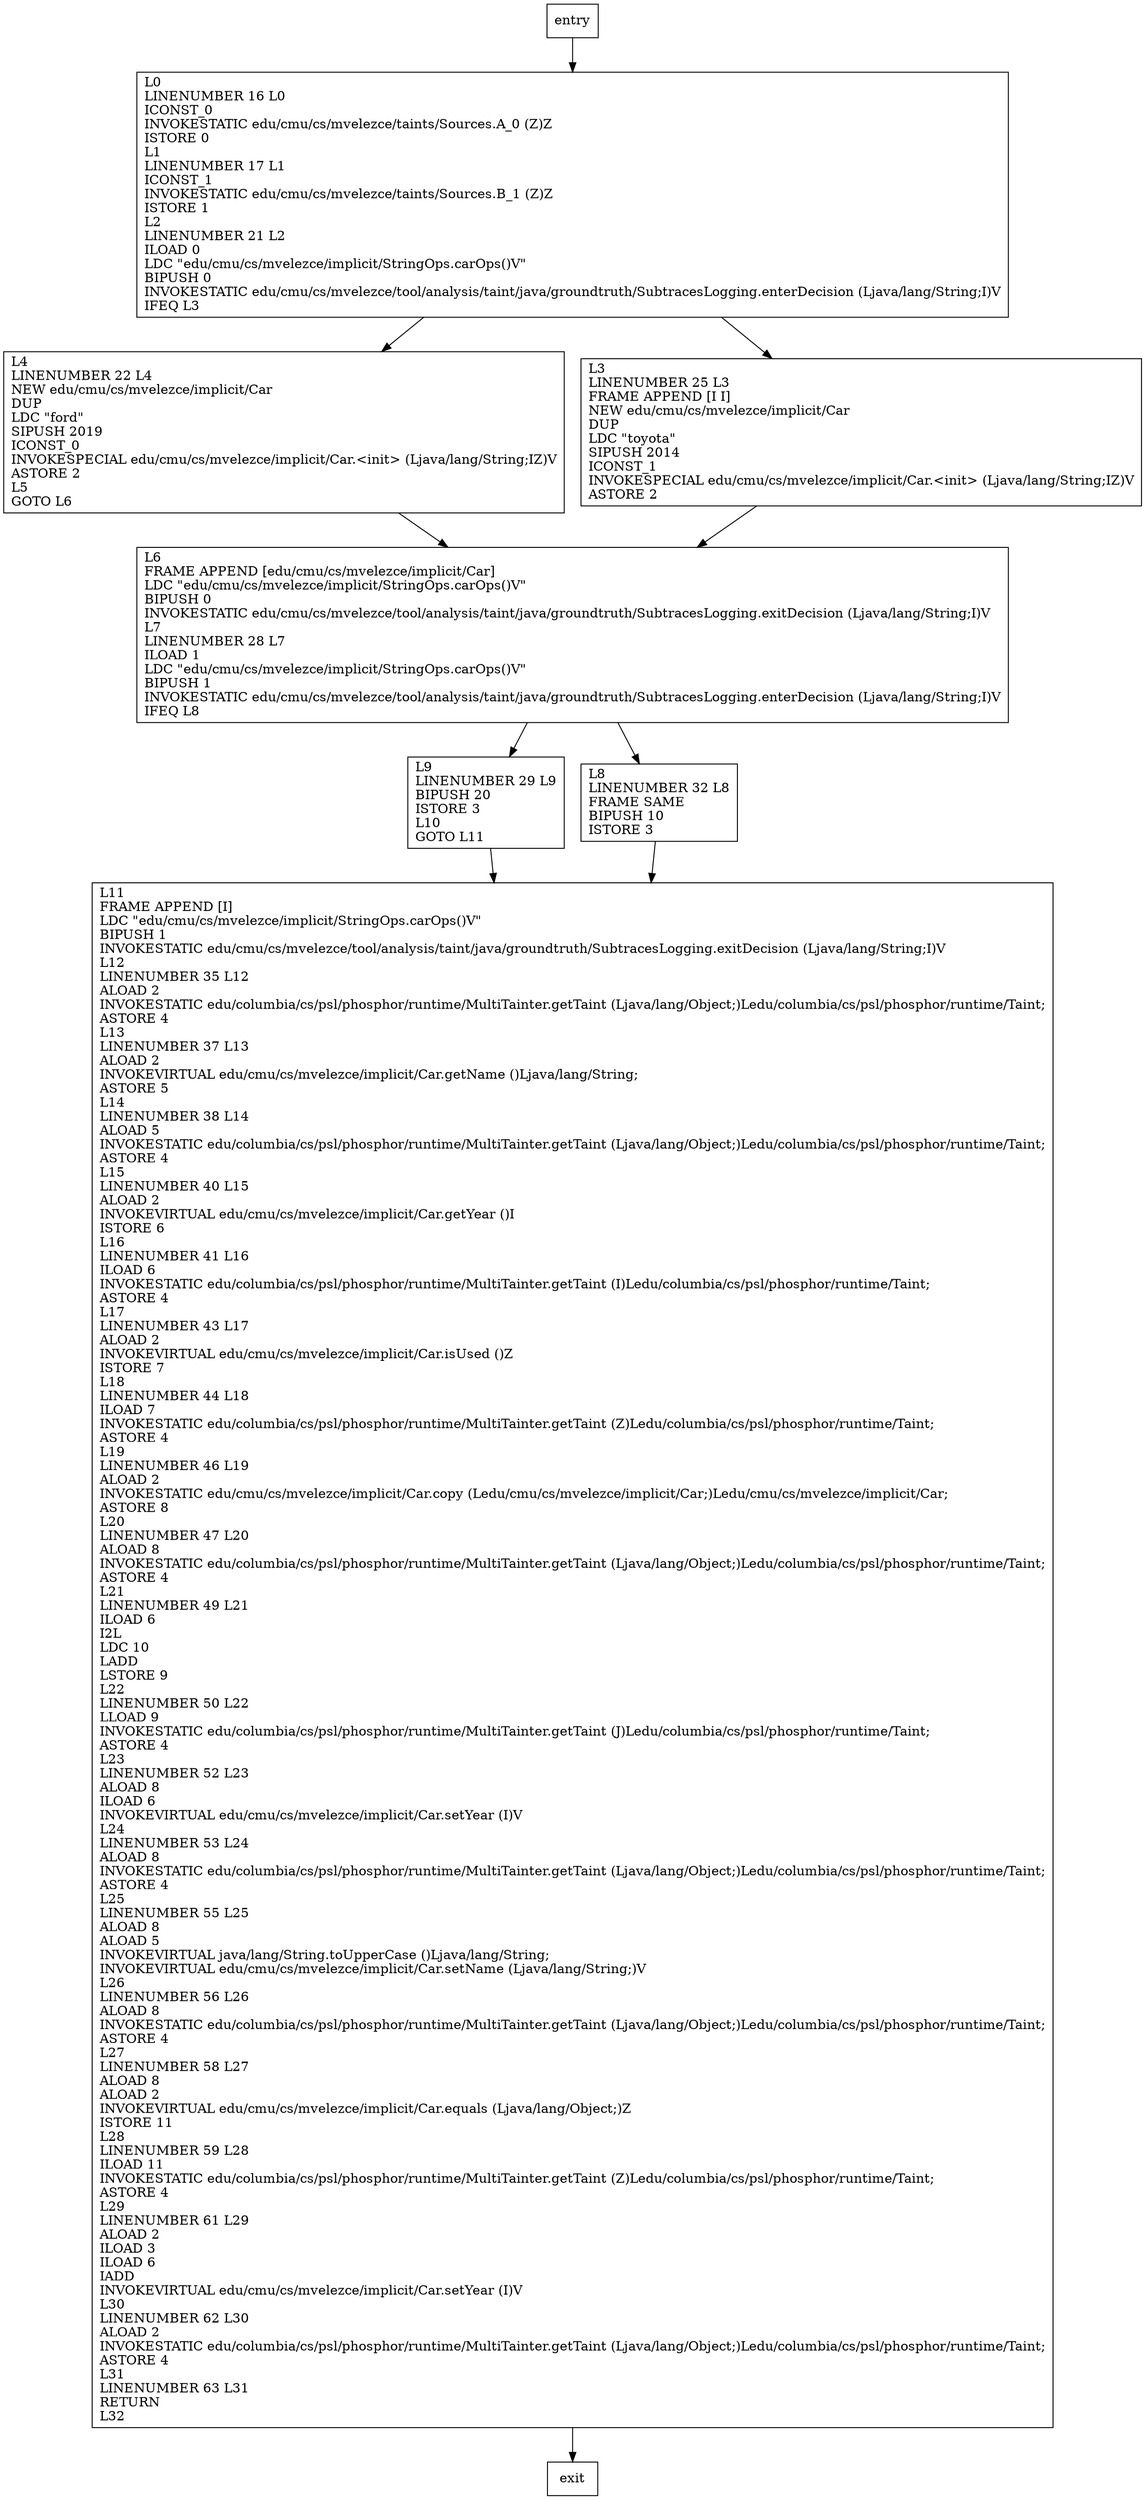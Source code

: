 digraph carOps {
node [shape=record];
138708980 [label="L9\lLINENUMBER 29 L9\lBIPUSH 20\lISTORE 3\lL10\lGOTO L11\l"];
1403649277 [label="L4\lLINENUMBER 22 L4\lNEW edu/cmu/cs/mvelezce/implicit/Car\lDUP\lLDC \"ford\"\lSIPUSH 2019\lICONST_0\lINVOKESPECIAL edu/cmu/cs/mvelezce/implicit/Car.\<init\> (Ljava/lang/String;IZ)V\lASTORE 2\lL5\lGOTO L6\l"];
1917149817 [label="L0\lLINENUMBER 16 L0\lICONST_0\lINVOKESTATIC edu/cmu/cs/mvelezce/taints/Sources.A_0 (Z)Z\lISTORE 0\lL1\lLINENUMBER 17 L1\lICONST_1\lINVOKESTATIC edu/cmu/cs/mvelezce/taints/Sources.B_1 (Z)Z\lISTORE 1\lL2\lLINENUMBER 21 L2\lILOAD 0\lLDC \"edu/cmu/cs/mvelezce/implicit/StringOps.carOps()V\"\lBIPUSH 0\lINVOKESTATIC edu/cmu/cs/mvelezce/tool/analysis/taint/java/groundtruth/SubtracesLogging.enterDecision (Ljava/lang/String;I)V\lIFEQ L3\l"];
337039263 [label="L8\lLINENUMBER 32 L8\lFRAME SAME\lBIPUSH 10\lISTORE 3\l"];
201069753 [label="L11\lFRAME APPEND [I]\lLDC \"edu/cmu/cs/mvelezce/implicit/StringOps.carOps()V\"\lBIPUSH 1\lINVOKESTATIC edu/cmu/cs/mvelezce/tool/analysis/taint/java/groundtruth/SubtracesLogging.exitDecision (Ljava/lang/String;I)V\lL12\lLINENUMBER 35 L12\lALOAD 2\lINVOKESTATIC edu/columbia/cs/psl/phosphor/runtime/MultiTainter.getTaint (Ljava/lang/Object;)Ledu/columbia/cs/psl/phosphor/runtime/Taint;\lASTORE 4\lL13\lLINENUMBER 37 L13\lALOAD 2\lINVOKEVIRTUAL edu/cmu/cs/mvelezce/implicit/Car.getName ()Ljava/lang/String;\lASTORE 5\lL14\lLINENUMBER 38 L14\lALOAD 5\lINVOKESTATIC edu/columbia/cs/psl/phosphor/runtime/MultiTainter.getTaint (Ljava/lang/Object;)Ledu/columbia/cs/psl/phosphor/runtime/Taint;\lASTORE 4\lL15\lLINENUMBER 40 L15\lALOAD 2\lINVOKEVIRTUAL edu/cmu/cs/mvelezce/implicit/Car.getYear ()I\lISTORE 6\lL16\lLINENUMBER 41 L16\lILOAD 6\lINVOKESTATIC edu/columbia/cs/psl/phosphor/runtime/MultiTainter.getTaint (I)Ledu/columbia/cs/psl/phosphor/runtime/Taint;\lASTORE 4\lL17\lLINENUMBER 43 L17\lALOAD 2\lINVOKEVIRTUAL edu/cmu/cs/mvelezce/implicit/Car.isUsed ()Z\lISTORE 7\lL18\lLINENUMBER 44 L18\lILOAD 7\lINVOKESTATIC edu/columbia/cs/psl/phosphor/runtime/MultiTainter.getTaint (Z)Ledu/columbia/cs/psl/phosphor/runtime/Taint;\lASTORE 4\lL19\lLINENUMBER 46 L19\lALOAD 2\lINVOKESTATIC edu/cmu/cs/mvelezce/implicit/Car.copy (Ledu/cmu/cs/mvelezce/implicit/Car;)Ledu/cmu/cs/mvelezce/implicit/Car;\lASTORE 8\lL20\lLINENUMBER 47 L20\lALOAD 8\lINVOKESTATIC edu/columbia/cs/psl/phosphor/runtime/MultiTainter.getTaint (Ljava/lang/Object;)Ledu/columbia/cs/psl/phosphor/runtime/Taint;\lASTORE 4\lL21\lLINENUMBER 49 L21\lILOAD 6\lI2L\lLDC 10\lLADD\lLSTORE 9\lL22\lLINENUMBER 50 L22\lLLOAD 9\lINVOKESTATIC edu/columbia/cs/psl/phosphor/runtime/MultiTainter.getTaint (J)Ledu/columbia/cs/psl/phosphor/runtime/Taint;\lASTORE 4\lL23\lLINENUMBER 52 L23\lALOAD 8\lILOAD 6\lINVOKEVIRTUAL edu/cmu/cs/mvelezce/implicit/Car.setYear (I)V\lL24\lLINENUMBER 53 L24\lALOAD 8\lINVOKESTATIC edu/columbia/cs/psl/phosphor/runtime/MultiTainter.getTaint (Ljava/lang/Object;)Ledu/columbia/cs/psl/phosphor/runtime/Taint;\lASTORE 4\lL25\lLINENUMBER 55 L25\lALOAD 8\lALOAD 5\lINVOKEVIRTUAL java/lang/String.toUpperCase ()Ljava/lang/String;\lINVOKEVIRTUAL edu/cmu/cs/mvelezce/implicit/Car.setName (Ljava/lang/String;)V\lL26\lLINENUMBER 56 L26\lALOAD 8\lINVOKESTATIC edu/columbia/cs/psl/phosphor/runtime/MultiTainter.getTaint (Ljava/lang/Object;)Ledu/columbia/cs/psl/phosphor/runtime/Taint;\lASTORE 4\lL27\lLINENUMBER 58 L27\lALOAD 8\lALOAD 2\lINVOKEVIRTUAL edu/cmu/cs/mvelezce/implicit/Car.equals (Ljava/lang/Object;)Z\lISTORE 11\lL28\lLINENUMBER 59 L28\lILOAD 11\lINVOKESTATIC edu/columbia/cs/psl/phosphor/runtime/MultiTainter.getTaint (Z)Ledu/columbia/cs/psl/phosphor/runtime/Taint;\lASTORE 4\lL29\lLINENUMBER 61 L29\lALOAD 2\lILOAD 3\lILOAD 6\lIADD\lINVOKEVIRTUAL edu/cmu/cs/mvelezce/implicit/Car.setYear (I)V\lL30\lLINENUMBER 62 L30\lALOAD 2\lINVOKESTATIC edu/columbia/cs/psl/phosphor/runtime/MultiTainter.getTaint (Ljava/lang/Object;)Ledu/columbia/cs/psl/phosphor/runtime/Taint;\lASTORE 4\lL31\lLINENUMBER 63 L31\lRETURN\lL32\l"];
569661948 [label="L3\lLINENUMBER 25 L3\lFRAME APPEND [I I]\lNEW edu/cmu/cs/mvelezce/implicit/Car\lDUP\lLDC \"toyota\"\lSIPUSH 2014\lICONST_1\lINVOKESPECIAL edu/cmu/cs/mvelezce/implicit/Car.\<init\> (Ljava/lang/String;IZ)V\lASTORE 2\l"];
1293495023 [label="L6\lFRAME APPEND [edu/cmu/cs/mvelezce/implicit/Car]\lLDC \"edu/cmu/cs/mvelezce/implicit/StringOps.carOps()V\"\lBIPUSH 0\lINVOKESTATIC edu/cmu/cs/mvelezce/tool/analysis/taint/java/groundtruth/SubtracesLogging.exitDecision (Ljava/lang/String;I)V\lL7\lLINENUMBER 28 L7\lILOAD 1\lLDC \"edu/cmu/cs/mvelezce/implicit/StringOps.carOps()V\"\lBIPUSH 1\lINVOKESTATIC edu/cmu/cs/mvelezce/tool/analysis/taint/java/groundtruth/SubtracesLogging.enterDecision (Ljava/lang/String;I)V\lIFEQ L8\l"];
entry;
exit;
entry -> 1917149817;
138708980 -> 201069753;
1403649277 -> 1293495023;
1917149817 -> 1403649277;
1917149817 -> 569661948;
337039263 -> 201069753;
201069753 -> exit;
569661948 -> 1293495023;
1293495023 -> 138708980;
1293495023 -> 337039263;
}

